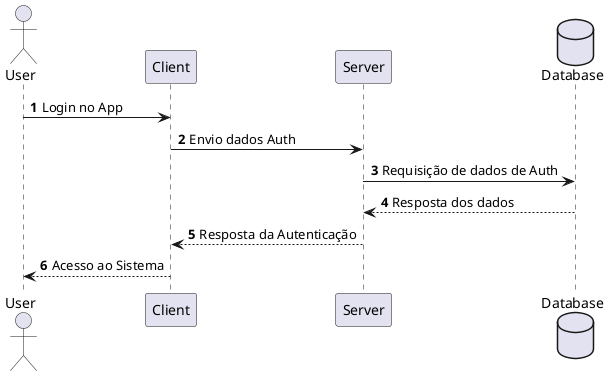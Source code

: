 @startuml
'https://plantuml.com/sequence-diagram

actor User as User
participant Client as Client
participant Server as Server
database Database as Db
autonumber

User -> Client: Login no App
Client -> Server: Envio dados Auth
Server -> Db: Requisição de dados de Auth
Db --> Server: Resposta dos dados
Server --> Client: Resposta da Autenticação
Client --> User: Acesso ao Sistema

@enduml